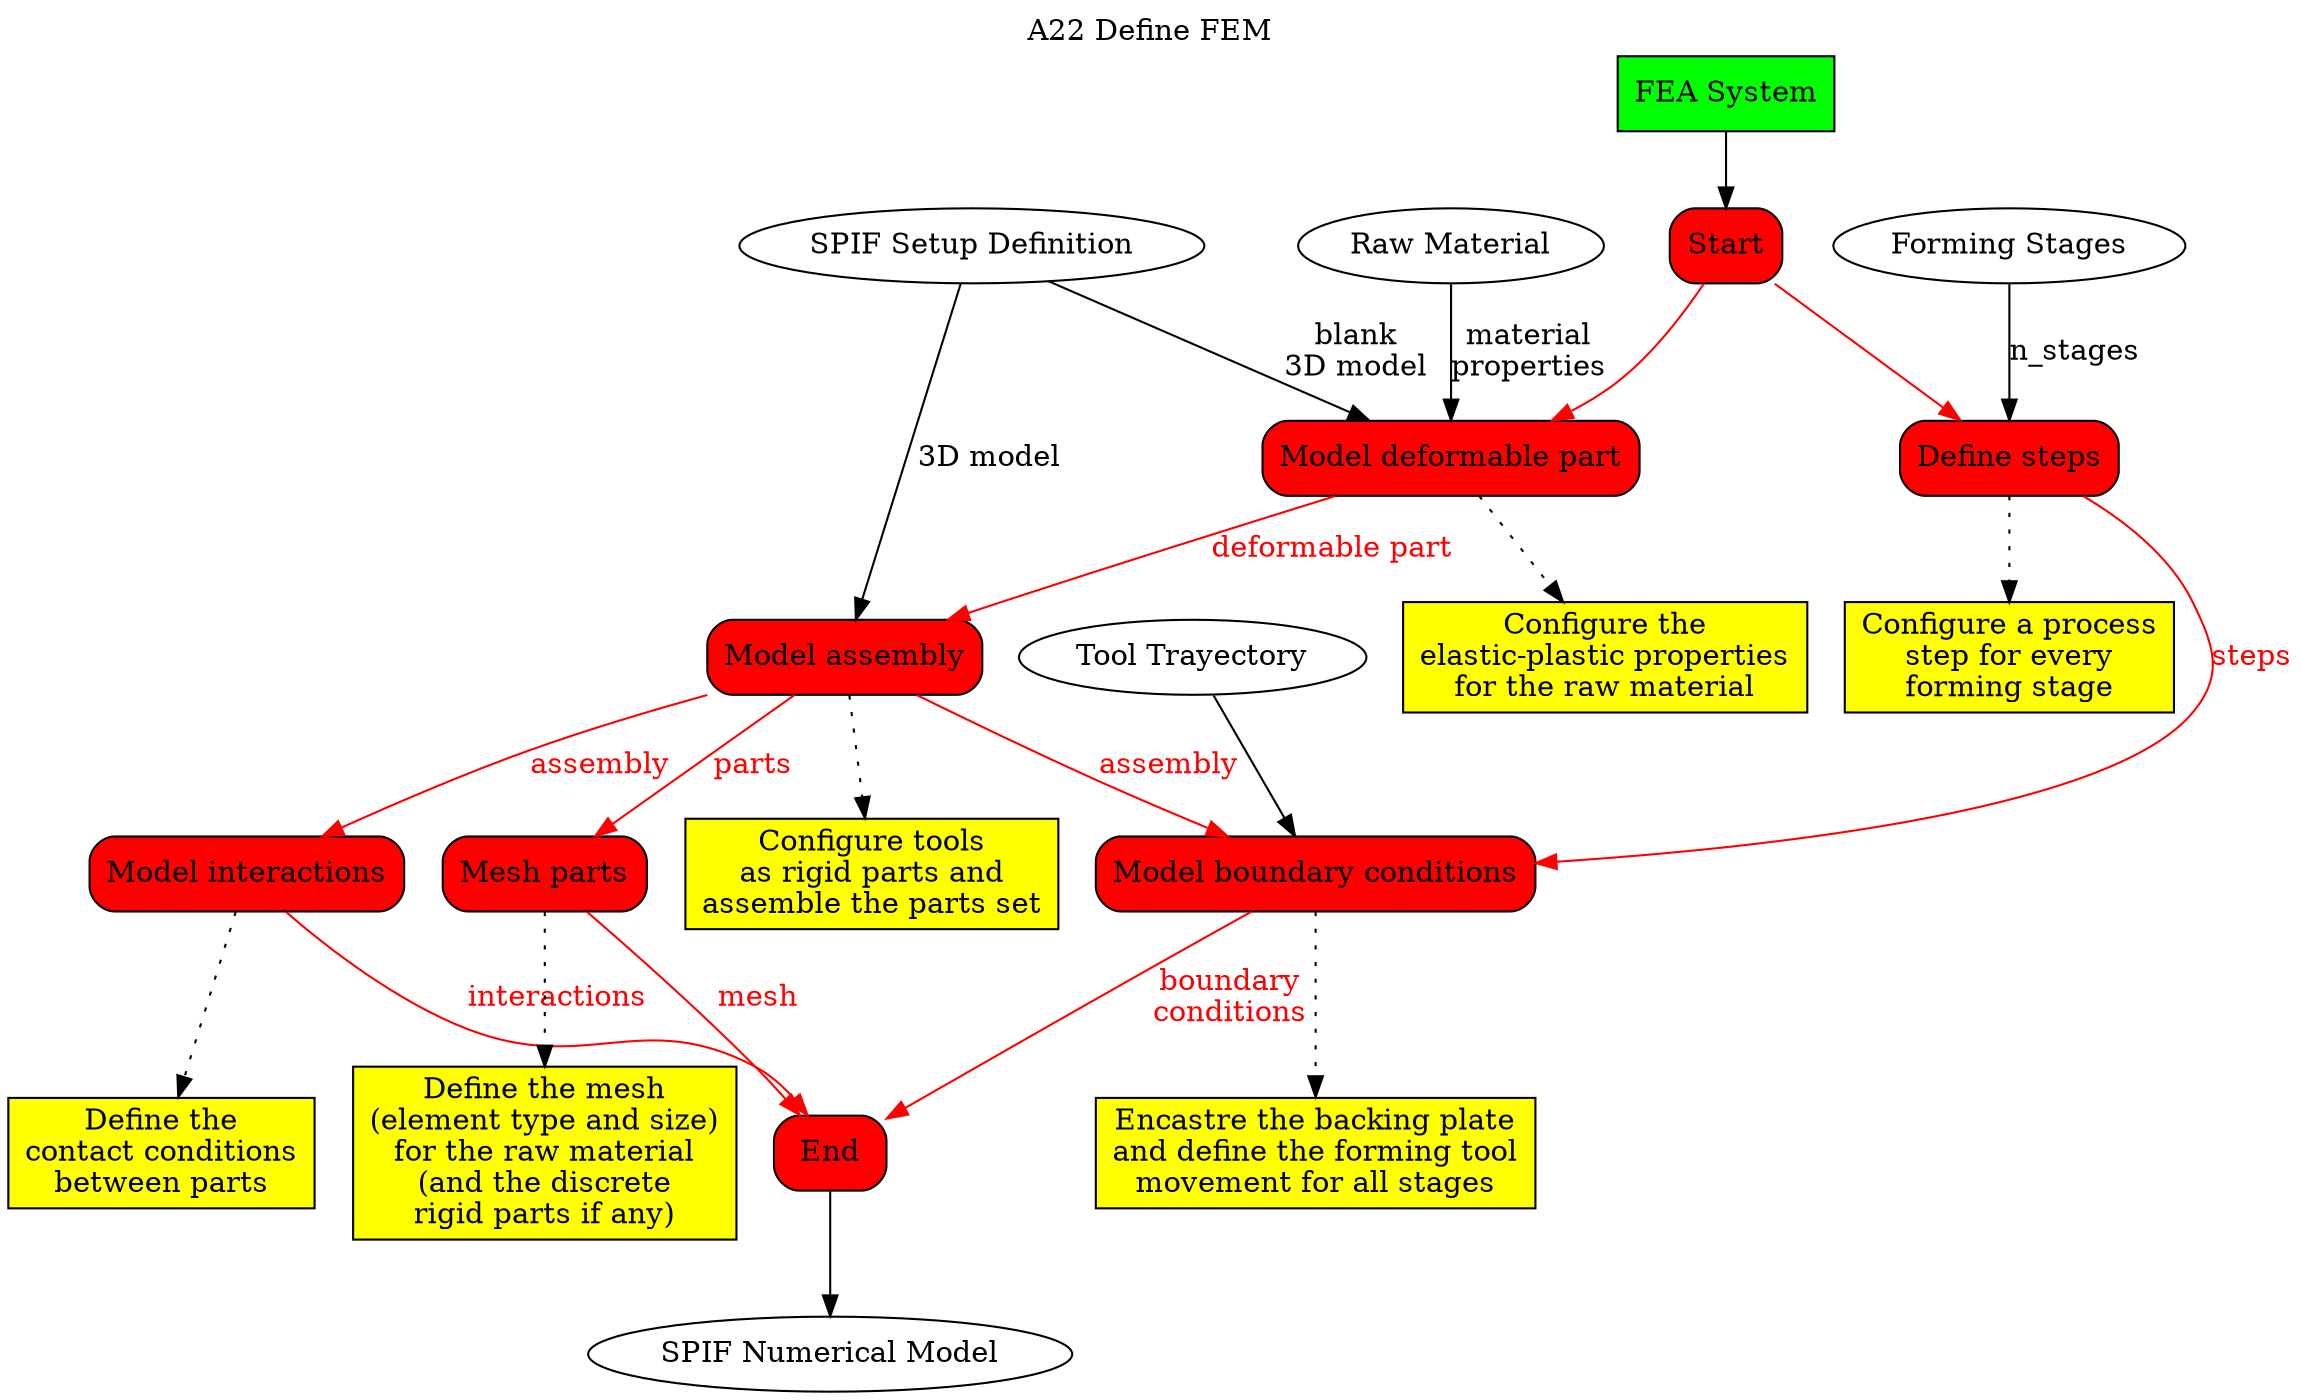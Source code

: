 digraph behaviourmodel {


# activity title
labelloc="t"
label="A22 Define FEM"

# inputs and outputs
node [shape=ellipse, style=filled, fillcolor=white, color=black]
path [label="Tool Trayectory"]
stages [label="Forming Stages"]
raw [label="Raw Material"]
setup [label="SPIF Setup Definition"]
fem [label="SPIF Numerical Model"]

# mechanisms
node [shape=box, style=filled, fillcolor=green, color=black]
fea [label="FEA System"]

# tasks definition
node [shape=box, style="filled, rounded", fillcolor=red, color=black]
Start
t1 [label="Model deformable part"]
t2 [label="Model assembly"]
t3 [label="Model interactions"]
t4 [label="Mesh parts"]
t5 [label="Define steps"]
t6 [label="Model boundary conditions"]
End

# rules
node [shape=box, style=filled, fillcolor=yellow, color=black]
r1 [label="Configure the\nelastic-plastic properties\nfor the raw material"]
r2 [label="Configure tools\nas rigid parts and\nassemble the parts set"]
r3 [label="Define the\ncontact conditions\nbetween parts"]
r4 [label="Define the mesh\n(element type and size)\nfor the raw material\n(and the discrete\nrigid parts if any)"]
r5 [label="Configure a process\nstep for every\nforming stage"]
r6 [label="Encastre the backing plate\nand define the forming tool\nmovement for all stages"]

# attaching rules
edge [dir=forward, color=black, fontcolor=black, style=dotted]
t1 -> r1
t2 -> r2
t3 -> r3
t4 -> r4
t5 -> r5
t6 -> r6

# task sequence
edge [dir=forward, color=red, fontcolor=red, style=solid]
Start -> t1
t1 -> t2 [label="deformable part"]
t2 -> t3 [label="assembly"]
t2 -> t4 [label="parts"]
Start -> t5
t2 -> t6 [label="assembly"]
t3 -> End [label="interactions"]
t4 -> End [label="mesh"]
t5 -> t6 [label="steps"]
t6 -> End [label="boundary\nconditions"]

# attaching mechanisms
edge [dir=forward, color=black]
fea -> Start

# attaching inputs and outputs
edge [dir=forward, color=black, fontcolor=black, style=solid]
setup -> t1 [label="blank\n3D model"]
raw -> t1 [label="material\nproperties"]
setup -> t2 [label="3D model"]
stages -> t5 [label="n_stages"]
path -> t6
End -> fem
}

